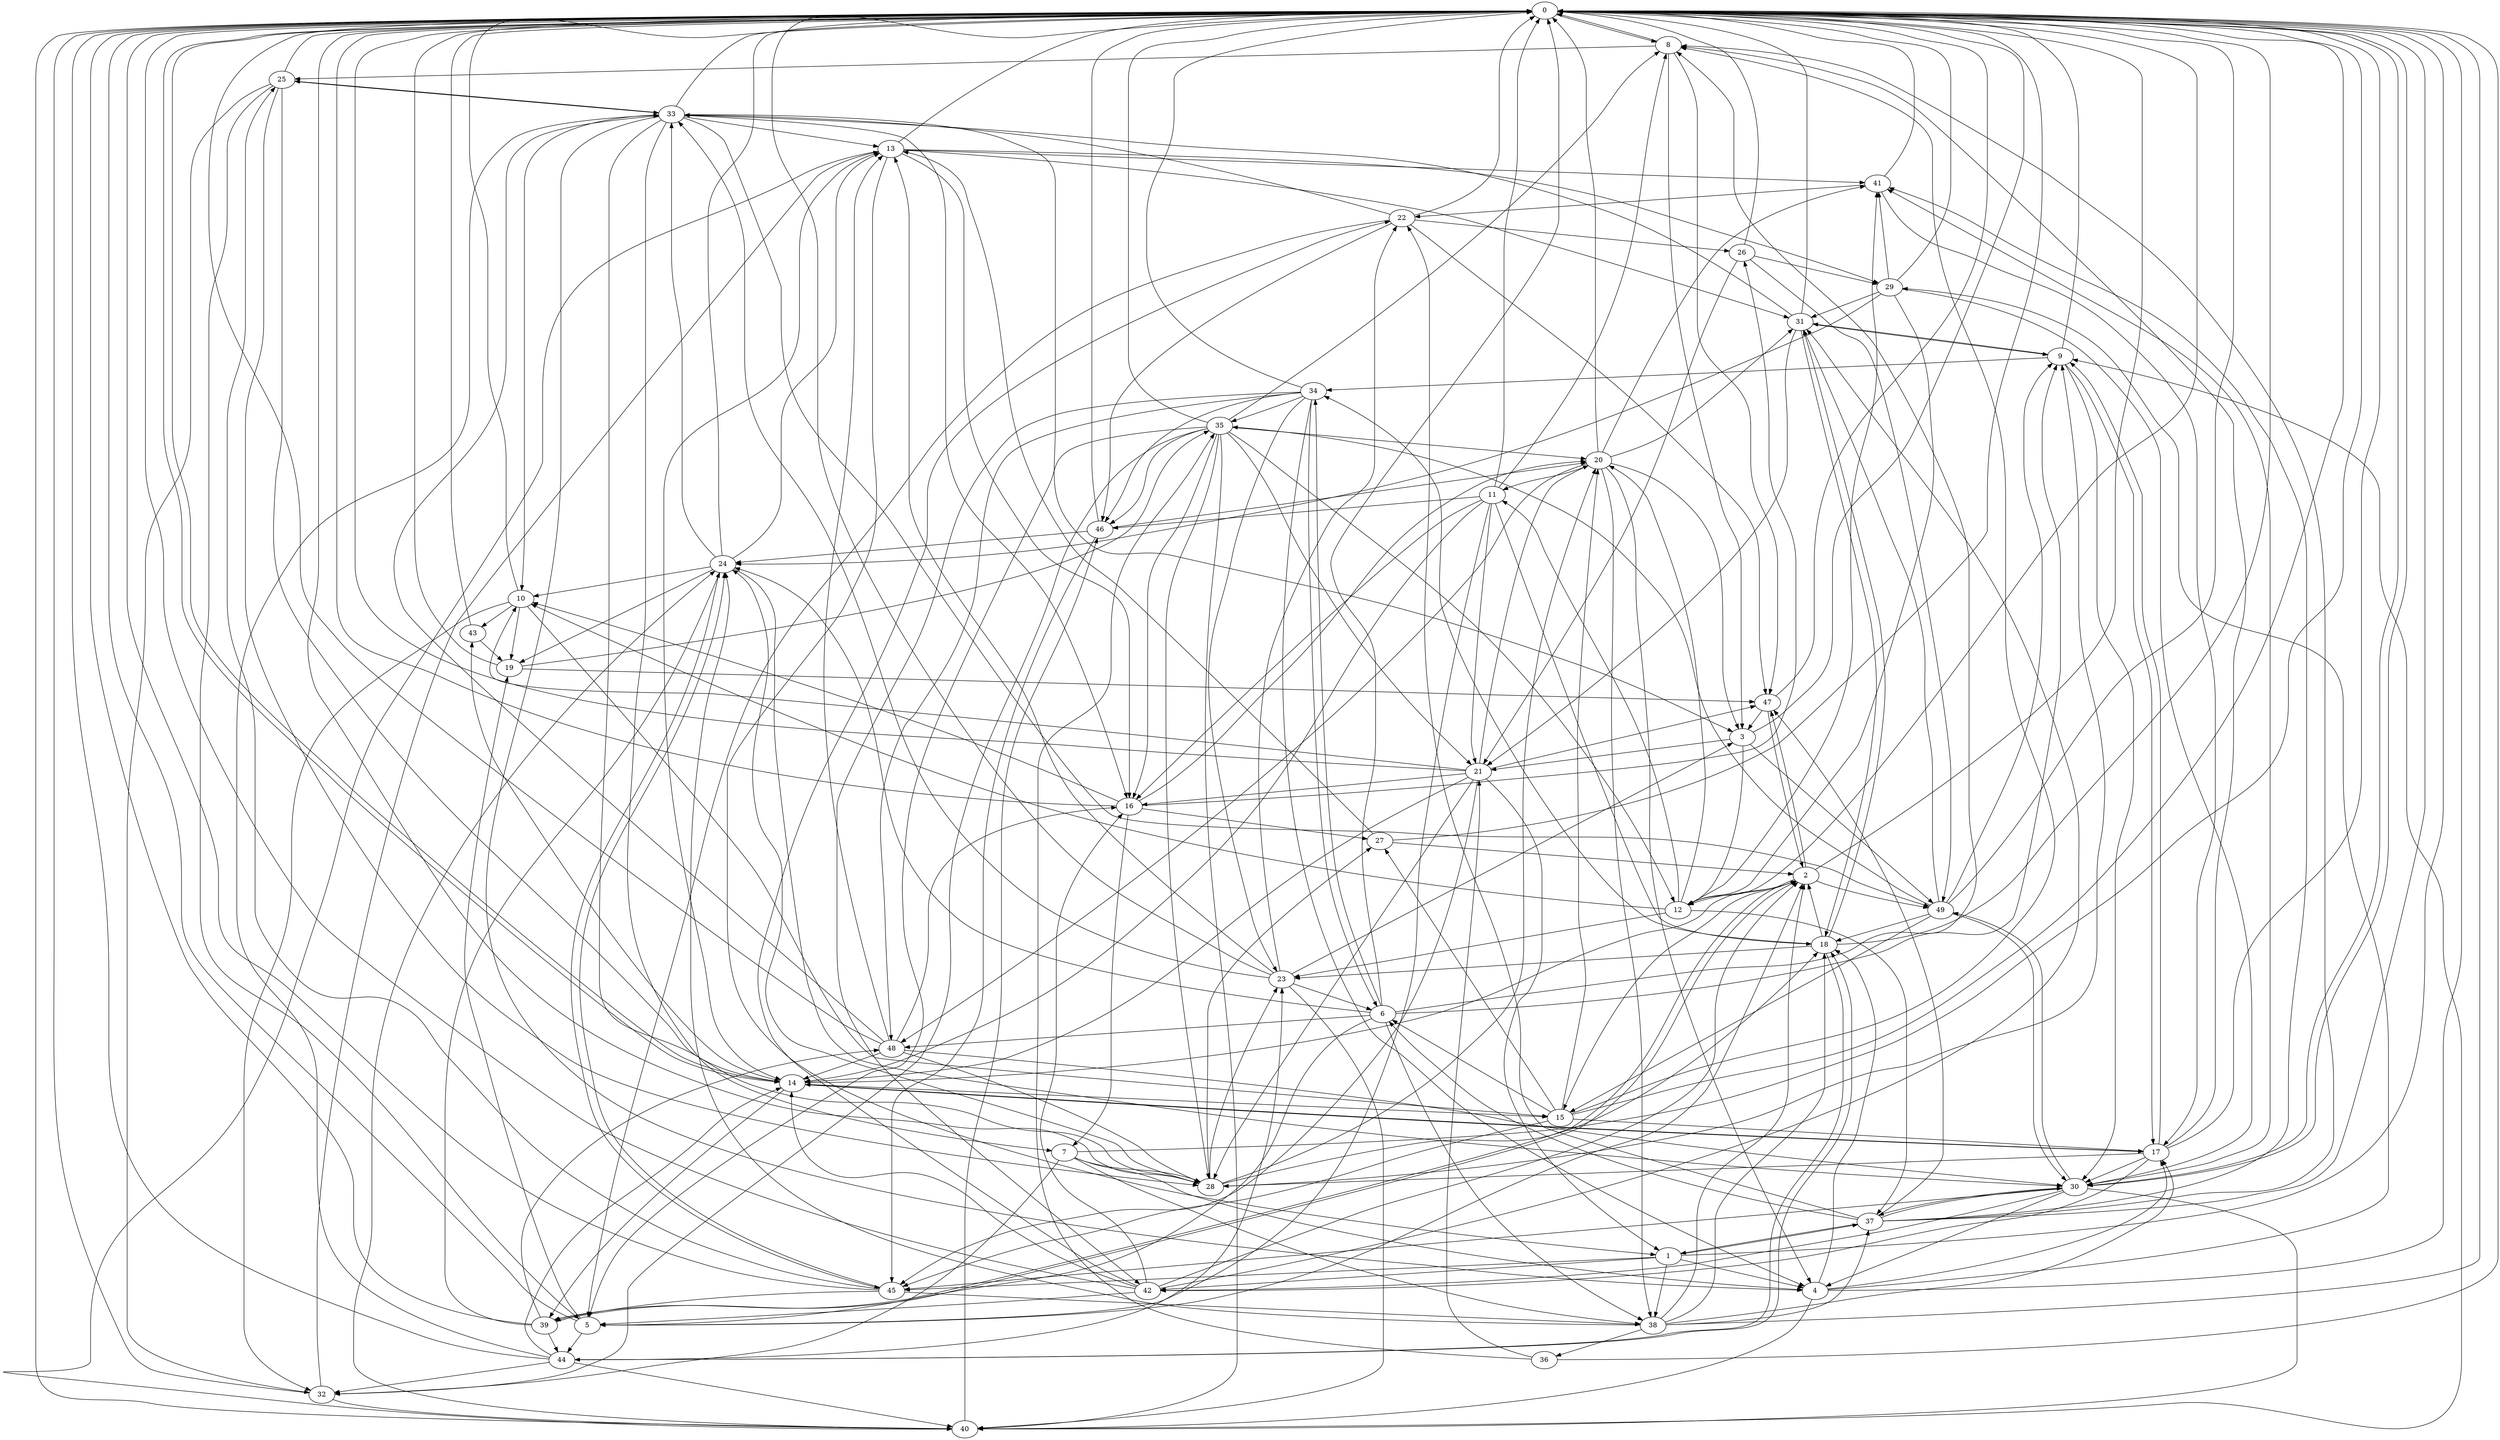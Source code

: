 strict digraph "" {
	0	 [component_delay=3];
	8	 [component_delay=3];
	0 -> 8	 [wire_delay=1];
	14	 [component_delay=3];
	0 -> 14	 [wire_delay=1];
	30	 [component_delay=3];
	0 -> 30	 [wire_delay=1];
	1	 [component_delay=3];
	1 -> 0	 [wire_delay=1];
	4	 [component_delay=3];
	1 -> 4	 [wire_delay=1];
	37	 [component_delay=3];
	1 -> 37	 [wire_delay=1];
	38	 [component_delay=3];
	1 -> 38	 [wire_delay=1];
	42	 [component_delay=3];
	1 -> 42	 [wire_delay=1];
	45	 [component_delay=3];
	1 -> 45	 [wire_delay=1];
	2	 [component_delay=3];
	2 -> 0	 [wire_delay=1];
	12	 [component_delay=3];
	2 -> 12	 [wire_delay=1];
	15	 [component_delay=3];
	2 -> 15	 [wire_delay=1];
	39	 [component_delay=3];
	2 -> 39	 [wire_delay=1];
	47	 [component_delay=3];
	2 -> 47	 [wire_delay=1];
	49	 [component_delay=3];
	2 -> 49	 [wire_delay=1];
	3	 [component_delay=3];
	3 -> 0	 [wire_delay=1];
	3 -> 12	 [wire_delay=1];
	21	 [component_delay=3];
	3 -> 21	 [wire_delay=1];
	3 -> 49	 [wire_delay=1];
	4 -> 0	 [wire_delay=1];
	17	 [component_delay=3];
	4 -> 17	 [wire_delay=1];
	18	 [component_delay=3];
	4 -> 18	 [wire_delay=1];
	29	 [component_delay=3];
	4 -> 29	 [wire_delay=1];
	40	 [component_delay=3];
	4 -> 40	 [wire_delay=1];
	5	 [component_delay=3];
	5 -> 0	 [wire_delay=1];
	5 -> 2	 [wire_delay=1];
	19	 [component_delay=3];
	5 -> 19	 [wire_delay=1];
	44	 [component_delay=3];
	5 -> 44	 [wire_delay=1];
	6	 [component_delay=3];
	6 -> 0	 [wire_delay=1];
	6 -> 5	 [wire_delay=1];
	6 -> 8	 [wire_delay=1];
	9	 [component_delay=3];
	6 -> 9	 [wire_delay=1];
	24	 [component_delay=3];
	6 -> 24	 [wire_delay=1];
	34	 [component_delay=3];
	6 -> 34	 [wire_delay=1];
	6 -> 38	 [wire_delay=1];
	48	 [component_delay=3];
	6 -> 48	 [wire_delay=1];
	7	 [component_delay=3];
	7 -> 0	 [wire_delay=1];
	7 -> 4	 [wire_delay=1];
	28	 [component_delay=3];
	7 -> 28	 [wire_delay=1];
	32	 [component_delay=3];
	7 -> 32	 [wire_delay=1];
	7 -> 38	 [wire_delay=1];
	8 -> 0	 [wire_delay=1];
	8 -> 3	 [wire_delay=1];
	25	 [component_delay=3];
	8 -> 25	 [wire_delay=1];
	8 -> 47	 [wire_delay=1];
	9 -> 0	 [wire_delay=1];
	9 -> 17	 [wire_delay=1];
	9 -> 30	 [wire_delay=1];
	31	 [component_delay=3];
	9 -> 31	 [wire_delay=1];
	9 -> 34	 [wire_delay=1];
	10	 [component_delay=3];
	10 -> 0	 [wire_delay=1];
	10 -> 15	 [wire_delay=1];
	10 -> 19	 [wire_delay=1];
	10 -> 32	 [wire_delay=1];
	43	 [component_delay=3];
	10 -> 43	 [wire_delay=1];
	11	 [component_delay=3];
	11 -> 0	 [wire_delay=1];
	11 -> 5	 [wire_delay=1];
	11 -> 8	 [wire_delay=1];
	11 -> 14	 [wire_delay=1];
	16	 [component_delay=3];
	11 -> 16	 [wire_delay=1];
	11 -> 18	 [wire_delay=1];
	11 -> 21	 [wire_delay=1];
	46	 [component_delay=3];
	11 -> 46	 [wire_delay=1];
	12 -> 0	 [wire_delay=1];
	12 -> 10	 [wire_delay=1];
	12 -> 11	 [wire_delay=1];
	20	 [component_delay=3];
	12 -> 20	 [wire_delay=1];
	23	 [component_delay=3];
	12 -> 23	 [wire_delay=1];
	12 -> 37	 [wire_delay=1];
	41	 [component_delay=3];
	12 -> 41	 [wire_delay=1];
	13	 [component_delay=3];
	13 -> 0	 [wire_delay=1];
	13 -> 1	 [wire_delay=1];
	13 -> 14	 [wire_delay=1];
	13 -> 16	 [wire_delay=1];
	13 -> 29	 [wire_delay=1];
	13 -> 31	 [wire_delay=1];
	13 -> 40	 [wire_delay=1];
	13 -> 41	 [wire_delay=1];
	14 -> 0	 [wire_delay=1];
	14 -> 2	 [wire_delay=1];
	14 -> 15	 [wire_delay=1];
	14 -> 17	 [wire_delay=1];
	14 -> 39	 [wire_delay=1];
	14 -> 43	 [wire_delay=1];
	15 -> 0	 [wire_delay=1];
	15 -> 6	 [wire_delay=1];
	15 -> 8	 [wire_delay=1];
	15 -> 17	 [wire_delay=1];
	15 -> 20	 [wire_delay=1];
	27	 [component_delay=3];
	15 -> 27	 [wire_delay=1];
	15 -> 45	 [wire_delay=1];
	16 -> 0	 [wire_delay=1];
	16 -> 7	 [wire_delay=1];
	16 -> 10	 [wire_delay=1];
	16 -> 20	 [wire_delay=1];
	26	 [component_delay=3];
	16 -> 26	 [wire_delay=1];
	16 -> 27	 [wire_delay=1];
	17 -> 0	 [wire_delay=1];
	17 -> 8	 [wire_delay=1];
	17 -> 9	 [wire_delay=1];
	17 -> 14	 [wire_delay=1];
	17 -> 28	 [wire_delay=1];
	17 -> 30	 [wire_delay=1];
	17 -> 42	 [wire_delay=1];
	18 -> 0	 [wire_delay=1];
	18 -> 2	 [wire_delay=1];
	18 -> 23	 [wire_delay=1];
	18 -> 31	 [wire_delay=1];
	18 -> 34	 [wire_delay=1];
	18 -> 44	 [wire_delay=1];
	19 -> 0	 [wire_delay=1];
	35	 [component_delay=3];
	19 -> 35	 [wire_delay=1];
	19 -> 47	 [wire_delay=1];
	20 -> 0	 [wire_delay=1];
	20 -> 3	 [wire_delay=1];
	20 -> 4	 [wire_delay=1];
	20 -> 11	 [wire_delay=1];
	20 -> 31	 [wire_delay=1];
	20 -> 38	 [wire_delay=1];
	20 -> 41	 [wire_delay=1];
	20 -> 48	 [wire_delay=1];
	21 -> 0	 [wire_delay=1];
	21 -> 1	 [wire_delay=1];
	21 -> 10	 [wire_delay=1];
	21 -> 14	 [wire_delay=1];
	21 -> 16	 [wire_delay=1];
	21 -> 20	 [wire_delay=1];
	21 -> 28	 [wire_delay=1];
	21 -> 45	 [wire_delay=1];
	21 -> 47	 [wire_delay=1];
	22	 [component_delay=3];
	22 -> 0	 [wire_delay=1];
	22 -> 5	 [wire_delay=1];
	22 -> 26	 [wire_delay=1];
	33	 [component_delay=3];
	22 -> 33	 [wire_delay=1];
	22 -> 46	 [wire_delay=1];
	22 -> 47	 [wire_delay=1];
	23 -> 0	 [wire_delay=1];
	23 -> 3	 [wire_delay=1];
	23 -> 6	 [wire_delay=1];
	23 -> 13	 [wire_delay=1];
	23 -> 22	 [wire_delay=1];
	23 -> 33	 [wire_delay=1];
	23 -> 40	 [wire_delay=1];
	24 -> 0	 [wire_delay=1];
	24 -> 10	 [wire_delay=1];
	24 -> 13	 [wire_delay=1];
	24 -> 19	 [wire_delay=1];
	24 -> 30	 [wire_delay=1];
	24 -> 33	 [wire_delay=1];
	24 -> 45	 [wire_delay=1];
	25 -> 0	 [wire_delay=1];
	25 -> 5	 [wire_delay=1];
	25 -> 14	 [wire_delay=1];
	25 -> 28	 [wire_delay=1];
	25 -> 32	 [wire_delay=1];
	25 -> 33	 [wire_delay=1];
	26 -> 0	 [wire_delay=1];
	26 -> 21	 [wire_delay=1];
	26 -> 29	 [wire_delay=1];
	26 -> 49	 [wire_delay=1];
	27 -> 0	 [wire_delay=1];
	27 -> 2	 [wire_delay=1];
	27 -> 13	 [wire_delay=1];
	28 -> 0	 [wire_delay=1];
	28 -> 9	 [wire_delay=1];
	28 -> 18	 [wire_delay=1];
	28 -> 20	 [wire_delay=1];
	28 -> 23	 [wire_delay=1];
	28 -> 24	 [wire_delay=1];
	28 -> 27	 [wire_delay=1];
	29 -> 0	 [wire_delay=1];
	29 -> 12	 [wire_delay=1];
	29 -> 24	 [wire_delay=1];
	29 -> 30	 [wire_delay=1];
	29 -> 31	 [wire_delay=1];
	29 -> 41	 [wire_delay=1];
	30 -> 0	 [wire_delay=1];
	30 -> 4	 [wire_delay=1];
	30 -> 37	 [wire_delay=1];
	30 -> 40	 [wire_delay=1];
	30 -> 41	 [wire_delay=1];
	30 -> 42	 [wire_delay=1];
	30 -> 45	 [wire_delay=1];
	30 -> 49	 [wire_delay=1];
	31 -> 0	 [wire_delay=1];
	31 -> 9	 [wire_delay=1];
	31 -> 18	 [wire_delay=1];
	31 -> 21	 [wire_delay=1];
	31 -> 33	 [wire_delay=1];
	32 -> 0	 [wire_delay=1];
	32 -> 13	 [wire_delay=1];
	32 -> 40	 [wire_delay=1];
	33 -> 0	 [wire_delay=1];
	33 -> 3	 [wire_delay=1];
	33 -> 4	 [wire_delay=1];
	33 -> 7	 [wire_delay=1];
	33 -> 10	 [wire_delay=1];
	33 -> 13	 [wire_delay=1];
	33 -> 16	 [wire_delay=1];
	33 -> 25	 [wire_delay=1];
	33 -> 28	 [wire_delay=1];
	33 -> 49	 [wire_delay=1];
	34 -> 0	 [wire_delay=1];
	34 -> 4	 [wire_delay=1];
	34 -> 6	 [wire_delay=1];
	34 -> 23	 [wire_delay=1];
	34 -> 35	 [wire_delay=1];
	34 -> 42	 [wire_delay=1];
	34 -> 46	 [wire_delay=1];
	34 -> 48	 [wire_delay=1];
	35 -> 0	 [wire_delay=1];
	35 -> 5	 [wire_delay=1];
	35 -> 8	 [wire_delay=1];
	35 -> 12	 [wire_delay=1];
	35 -> 16	 [wire_delay=1];
	35 -> 20	 [wire_delay=1];
	35 -> 21	 [wire_delay=1];
	35 -> 28	 [wire_delay=1];
	35 -> 32	 [wire_delay=1];
	35 -> 40	 [wire_delay=1];
	35 -> 46	 [wire_delay=1];
	36	 [component_delay=3];
	36 -> 0	 [wire_delay=1];
	36 -> 21	 [wire_delay=1];
	36 -> 35	 [wire_delay=1];
	37 -> 0	 [wire_delay=1];
	37 -> 1	 [wire_delay=1];
	37 -> 6	 [wire_delay=1];
	37 -> 8	 [wire_delay=1];
	37 -> 22	 [wire_delay=1];
	37 -> 30	 [wire_delay=1];
	37 -> 41	 [wire_delay=1];
	37 -> 47	 [wire_delay=1];
	38 -> 0	 [wire_delay=1];
	38 -> 2	 [wire_delay=1];
	38 -> 17	 [wire_delay=1];
	38 -> 18	 [wire_delay=1];
	38 -> 24	 [wire_delay=1];
	38 -> 36	 [wire_delay=1];
	38 -> 37	 [wire_delay=1];
	39 -> 0	 [wire_delay=1];
	39 -> 2	 [wire_delay=1];
	39 -> 24	 [wire_delay=1];
	39 -> 44	 [wire_delay=1];
	39 -> 48	 [wire_delay=1];
	40 -> 0	 [wire_delay=1];
	40 -> 9	 [wire_delay=1];
	40 -> 24	 [wire_delay=1];
	40 -> 46	 [wire_delay=1];
	41 -> 0	 [wire_delay=1];
	41 -> 17	 [wire_delay=1];
	41 -> 22	 [wire_delay=1];
	42 -> 0	 [wire_delay=1];
	42 -> 2	 [wire_delay=1];
	42 -> 5	 [wire_delay=1];
	42 -> 14	 [wire_delay=1];
	42 -> 16	 [wire_delay=1];
	42 -> 22	 [wire_delay=1];
	42 -> 31	 [wire_delay=1];
	43 -> 0	 [wire_delay=1];
	43 -> 19	 [wire_delay=1];
	44 -> 0	 [wire_delay=1];
	44 -> 14	 [wire_delay=1];
	44 -> 18	 [wire_delay=1];
	44 -> 23	 [wire_delay=1];
	44 -> 32	 [wire_delay=1];
	44 -> 33	 [wire_delay=1];
	44 -> 40	 [wire_delay=1];
	45 -> 0	 [wire_delay=1];
	45 -> 24	 [wire_delay=1];
	45 -> 25	 [wire_delay=1];
	45 -> 38	 [wire_delay=1];
	45 -> 39	 [wire_delay=1];
	46 -> 0	 [wire_delay=1];
	46 -> 20	 [wire_delay=1];
	46 -> 24	 [wire_delay=1];
	46 -> 45	 [wire_delay=1];
	47 -> 0	 [wire_delay=1];
	47 -> 2	 [wire_delay=1];
	47 -> 3	 [wire_delay=1];
	48 -> 0	 [wire_delay=1];
	48 -> 13	 [wire_delay=1];
	48 -> 14	 [wire_delay=1];
	48 -> 16	 [wire_delay=1];
	48 -> 28	 [wire_delay=1];
	48 -> 30	 [wire_delay=1];
	48 -> 33	 [wire_delay=1];
	49 -> 0	 [wire_delay=1];
	49 -> 9	 [wire_delay=1];
	49 -> 15	 [wire_delay=1];
	49 -> 18	 [wire_delay=1];
	49 -> 30	 [wire_delay=1];
	49 -> 31	 [wire_delay=1];
	49 -> 35	 [wire_delay=1];
}

